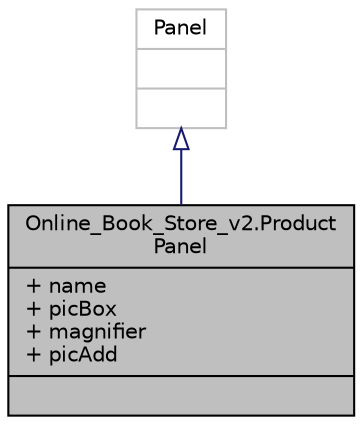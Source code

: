 digraph "Online_Book_Store_v2.ProductPanel"
{
 // LATEX_PDF_SIZE
  edge [fontname="Helvetica",fontsize="10",labelfontname="Helvetica",labelfontsize="10"];
  node [fontname="Helvetica",fontsize="10",shape=record];
  Node1 [label="{Online_Book_Store_v2.Product\lPanel\n|+ name\l+ picBox\l+ magnifier\l+ picAdd\l|}",height=0.2,width=0.4,color="black", fillcolor="grey75", style="filled", fontcolor="black",tooltip="Base panel"];
  Node2 -> Node1 [dir="back",color="midnightblue",fontsize="10",style="solid",arrowtail="onormal",fontname="Helvetica"];
  Node2 [label="{Panel\n||}",height=0.2,width=0.4,color="grey75", fillcolor="white", style="filled",tooltip=" "];
}

